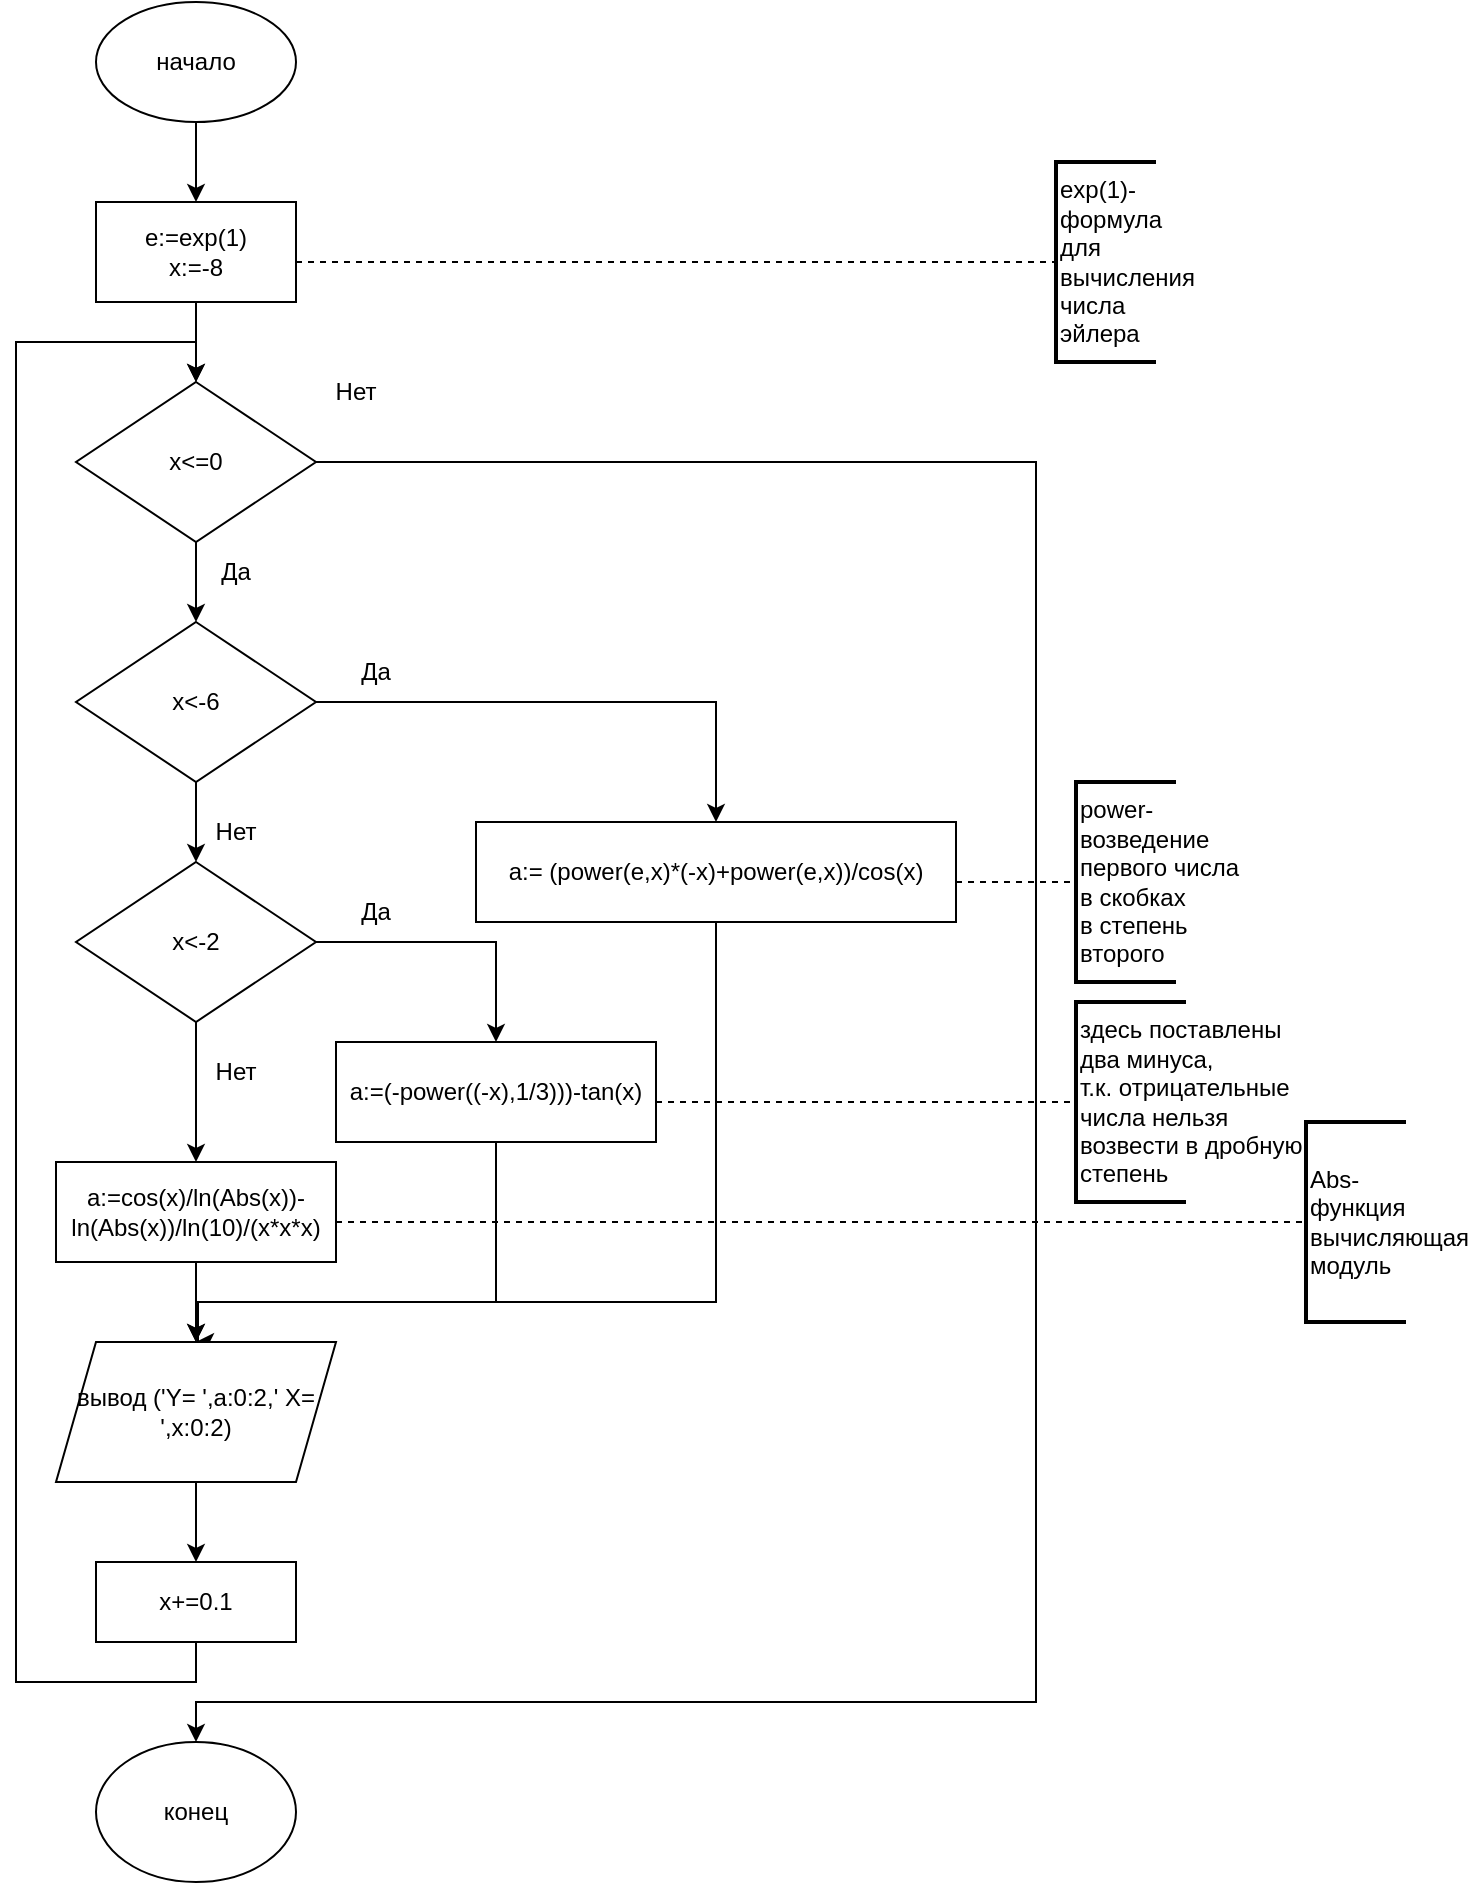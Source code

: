<mxfile version="24.8.3">
  <diagram name="Страница — 1" id="hh4A0wJz2RRrALVU2vpl">
    <mxGraphModel dx="1290" dy="575" grid="1" gridSize="10" guides="1" tooltips="1" connect="1" arrows="1" fold="1" page="1" pageScale="1" pageWidth="827" pageHeight="1169" math="0" shadow="0">
      <root>
        <mxCell id="0" />
        <mxCell id="1" parent="0" />
        <mxCell id="fuQ52Sqrd4eJMWJZdTTz-2" style="edgeStyle=orthogonalEdgeStyle;rounded=0;orthogonalLoop=1;jettySize=auto;html=1;" parent="1" source="fuQ52Sqrd4eJMWJZdTTz-1" edge="1">
          <mxGeometry relative="1" as="geometry">
            <mxPoint x="100" y="140" as="targetPoint" />
          </mxGeometry>
        </mxCell>
        <mxCell id="fuQ52Sqrd4eJMWJZdTTz-1" value="начало" style="ellipse;whiteSpace=wrap;html=1;" parent="1" vertex="1">
          <mxGeometry x="50" y="40" width="100" height="60" as="geometry" />
        </mxCell>
        <mxCell id="fuQ52Sqrd4eJMWJZdTTz-4" style="edgeStyle=orthogonalEdgeStyle;rounded=0;orthogonalLoop=1;jettySize=auto;html=1;" parent="1" source="fuQ52Sqrd4eJMWJZdTTz-3" target="fuQ52Sqrd4eJMWJZdTTz-5" edge="1">
          <mxGeometry relative="1" as="geometry">
            <mxPoint x="100" y="230" as="targetPoint" />
          </mxGeometry>
        </mxCell>
        <mxCell id="fuQ52Sqrd4eJMWJZdTTz-3" value="e:=exp(1)&lt;div&gt;x:=-8&lt;/div&gt;" style="rounded=0;whiteSpace=wrap;html=1;" parent="1" vertex="1">
          <mxGeometry x="50" y="140" width="100" height="50" as="geometry" />
        </mxCell>
        <mxCell id="fuQ52Sqrd4eJMWJZdTTz-6" style="edgeStyle=orthogonalEdgeStyle;rounded=0;orthogonalLoop=1;jettySize=auto;html=1;" parent="1" source="fuQ52Sqrd4eJMWJZdTTz-5" edge="1">
          <mxGeometry relative="1" as="geometry">
            <mxPoint x="100" y="350" as="targetPoint" />
          </mxGeometry>
        </mxCell>
        <mxCell id="fuQ52Sqrd4eJMWJZdTTz-7" style="edgeStyle=orthogonalEdgeStyle;rounded=0;orthogonalLoop=1;jettySize=auto;html=1;exitX=1;exitY=0.5;exitDx=0;exitDy=0;" parent="1" source="fuQ52Sqrd4eJMWJZdTTz-5" target="fuQ52Sqrd4eJMWJZdTTz-34" edge="1">
          <mxGeometry relative="1" as="geometry">
            <mxPoint x="100" y="900" as="targetPoint" />
            <Array as="points">
              <mxPoint x="520" y="270" />
              <mxPoint x="520" y="890" />
              <mxPoint x="100" y="890" />
            </Array>
          </mxGeometry>
        </mxCell>
        <mxCell id="fuQ52Sqrd4eJMWJZdTTz-5" value="x&amp;lt;=0" style="rhombus;whiteSpace=wrap;html=1;" parent="1" vertex="1">
          <mxGeometry x="40" y="230" width="120" height="80" as="geometry" />
        </mxCell>
        <mxCell id="fuQ52Sqrd4eJMWJZdTTz-9" value="Нет" style="text;html=1;align=center;verticalAlign=middle;whiteSpace=wrap;rounded=0;" parent="1" vertex="1">
          <mxGeometry x="150" y="220" width="60" height="30" as="geometry" />
        </mxCell>
        <mxCell id="fuQ52Sqrd4eJMWJZdTTz-10" value="Да" style="text;html=1;align=center;verticalAlign=middle;whiteSpace=wrap;rounded=0;" parent="1" vertex="1">
          <mxGeometry x="90" y="310" width="60" height="30" as="geometry" />
        </mxCell>
        <mxCell id="fuQ52Sqrd4eJMWJZdTTz-12" style="edgeStyle=orthogonalEdgeStyle;rounded=0;orthogonalLoop=1;jettySize=auto;html=1;" parent="1" source="fuQ52Sqrd4eJMWJZdTTz-11" target="fuQ52Sqrd4eJMWJZdTTz-20" edge="1">
          <mxGeometry relative="1" as="geometry">
            <mxPoint x="340" y="450" as="targetPoint" />
            <Array as="points">
              <mxPoint x="360" y="390" />
            </Array>
          </mxGeometry>
        </mxCell>
        <mxCell id="fuQ52Sqrd4eJMWJZdTTz-13" style="edgeStyle=orthogonalEdgeStyle;rounded=0;orthogonalLoop=1;jettySize=auto;html=1;" parent="1" source="fuQ52Sqrd4eJMWJZdTTz-11" target="fuQ52Sqrd4eJMWJZdTTz-14" edge="1">
          <mxGeometry relative="1" as="geometry">
            <mxPoint x="100" y="470" as="targetPoint" />
          </mxGeometry>
        </mxCell>
        <mxCell id="fuQ52Sqrd4eJMWJZdTTz-11" value="x&amp;lt;-6" style="rhombus;whiteSpace=wrap;html=1;" parent="1" vertex="1">
          <mxGeometry x="40" y="350" width="120" height="80" as="geometry" />
        </mxCell>
        <mxCell id="fuQ52Sqrd4eJMWJZdTTz-15" style="edgeStyle=orthogonalEdgeStyle;rounded=0;orthogonalLoop=1;jettySize=auto;html=1;exitX=1;exitY=0.5;exitDx=0;exitDy=0;entryX=0.5;entryY=0;entryDx=0;entryDy=0;" parent="1" source="fuQ52Sqrd4eJMWJZdTTz-14" target="fuQ52Sqrd4eJMWJZdTTz-19" edge="1">
          <mxGeometry relative="1" as="geometry">
            <mxPoint x="240" y="540" as="targetPoint" />
            <Array as="points">
              <mxPoint x="250" y="510" />
              <mxPoint x="250" y="540" />
            </Array>
          </mxGeometry>
        </mxCell>
        <mxCell id="fuQ52Sqrd4eJMWJZdTTz-16" style="edgeStyle=orthogonalEdgeStyle;rounded=0;orthogonalLoop=1;jettySize=auto;html=1;exitX=0.5;exitY=1;exitDx=0;exitDy=0;entryX=0.5;entryY=0;entryDx=0;entryDy=0;" parent="1" source="fuQ52Sqrd4eJMWJZdTTz-14" target="fuQ52Sqrd4eJMWJZdTTz-18" edge="1">
          <mxGeometry relative="1" as="geometry">
            <mxPoint x="100" y="590" as="targetPoint" />
          </mxGeometry>
        </mxCell>
        <mxCell id="fuQ52Sqrd4eJMWJZdTTz-14" value="x&amp;lt;-2" style="rhombus;whiteSpace=wrap;html=1;" parent="1" vertex="1">
          <mxGeometry x="40" y="470" width="120" height="80" as="geometry" />
        </mxCell>
        <mxCell id="fuQ52Sqrd4eJMWJZdTTz-23" style="edgeStyle=orthogonalEdgeStyle;rounded=0;orthogonalLoop=1;jettySize=auto;html=1;" parent="1" source="fuQ52Sqrd4eJMWJZdTTz-18" edge="1">
          <mxGeometry relative="1" as="geometry">
            <mxPoint x="100" y="710" as="targetPoint" />
          </mxGeometry>
        </mxCell>
        <mxCell id="fuQ52Sqrd4eJMWJZdTTz-18" value="a:=cos(x)/ln(Abs(x))-ln(Abs(x))/ln(10)/(x*x*x)" style="rounded=0;whiteSpace=wrap;html=1;" parent="1" vertex="1">
          <mxGeometry x="30" y="620" width="140" height="50" as="geometry" />
        </mxCell>
        <mxCell id="fuQ52Sqrd4eJMWJZdTTz-24" style="edgeStyle=orthogonalEdgeStyle;rounded=0;orthogonalLoop=1;jettySize=auto;html=1;entryX=0.5;entryY=0;entryDx=0;entryDy=0;" parent="1" source="fuQ52Sqrd4eJMWJZdTTz-19" target="fuQ52Sqrd4eJMWJZdTTz-25" edge="1">
          <mxGeometry relative="1" as="geometry">
            <mxPoint x="100" y="700" as="targetPoint" />
            <Array as="points">
              <mxPoint x="250" y="690" />
              <mxPoint x="101" y="690" />
            </Array>
          </mxGeometry>
        </mxCell>
        <mxCell id="fuQ52Sqrd4eJMWJZdTTz-19" value="a:=(-power((-x),1/3)))-tan(x)" style="rounded=0;whiteSpace=wrap;html=1;" parent="1" vertex="1">
          <mxGeometry x="170" y="560" width="160" height="50" as="geometry" />
        </mxCell>
        <mxCell id="fuQ52Sqrd4eJMWJZdTTz-22" style="edgeStyle=orthogonalEdgeStyle;rounded=0;orthogonalLoop=1;jettySize=auto;html=1;entryX=0.5;entryY=0;entryDx=0;entryDy=0;" parent="1" source="fuQ52Sqrd4eJMWJZdTTz-20" target="fuQ52Sqrd4eJMWJZdTTz-25" edge="1">
          <mxGeometry relative="1" as="geometry">
            <mxPoint x="360" y="720" as="targetPoint" />
            <Array as="points">
              <mxPoint x="360" y="690" />
              <mxPoint x="100" y="690" />
            </Array>
          </mxGeometry>
        </mxCell>
        <mxCell id="fuQ52Sqrd4eJMWJZdTTz-20" value="a:= (power(e,x)*(-x)+power(e,x))/cos(x)" style="rounded=0;whiteSpace=wrap;html=1;" parent="1" vertex="1">
          <mxGeometry x="240" y="450" width="240" height="50" as="geometry" />
        </mxCell>
        <mxCell id="fuQ52Sqrd4eJMWJZdTTz-27" style="edgeStyle=orthogonalEdgeStyle;rounded=0;orthogonalLoop=1;jettySize=auto;html=1;" parent="1" source="fuQ52Sqrd4eJMWJZdTTz-25" target="fuQ52Sqrd4eJMWJZdTTz-28" edge="1">
          <mxGeometry relative="1" as="geometry">
            <mxPoint x="100" y="820" as="targetPoint" />
          </mxGeometry>
        </mxCell>
        <mxCell id="fuQ52Sqrd4eJMWJZdTTz-25" value="вывод (&#39;Y= &#39;,a:0:2,&#39; X= &#39;,x:0:2)" style="shape=parallelogram;perimeter=parallelogramPerimeter;whiteSpace=wrap;html=1;fixedSize=1;" parent="1" vertex="1">
          <mxGeometry x="30" y="710" width="140" height="70" as="geometry" />
        </mxCell>
        <mxCell id="fuQ52Sqrd4eJMWJZdTTz-30" style="edgeStyle=orthogonalEdgeStyle;rounded=0;orthogonalLoop=1;jettySize=auto;html=1;exitX=0.5;exitY=1;exitDx=0;exitDy=0;entryX=0.5;entryY=0;entryDx=0;entryDy=0;" parent="1" source="fuQ52Sqrd4eJMWJZdTTz-28" target="fuQ52Sqrd4eJMWJZdTTz-5" edge="1">
          <mxGeometry relative="1" as="geometry">
            <mxPoint y="210" as="targetPoint" />
            <Array as="points">
              <mxPoint x="100" y="880" />
              <mxPoint x="10" y="880" />
              <mxPoint x="10" y="210" />
              <mxPoint x="100" y="210" />
            </Array>
          </mxGeometry>
        </mxCell>
        <mxCell id="fuQ52Sqrd4eJMWJZdTTz-28" value="x+=0.1" style="rounded=0;whiteSpace=wrap;html=1;" parent="1" vertex="1">
          <mxGeometry x="50" y="820" width="100" height="40" as="geometry" />
        </mxCell>
        <mxCell id="fuQ52Sqrd4eJMWJZdTTz-34" value="конец" style="ellipse;whiteSpace=wrap;html=1;" parent="1" vertex="1">
          <mxGeometry x="50" y="910" width="100" height="70" as="geometry" />
        </mxCell>
        <mxCell id="fuQ52Sqrd4eJMWJZdTTz-35" value="" style="endArrow=none;dashed=1;html=1;rounded=0;" parent="1" edge="1">
          <mxGeometry width="50" height="50" relative="1" as="geometry">
            <mxPoint x="150" y="170" as="sourcePoint" />
            <mxPoint x="530" y="170" as="targetPoint" />
          </mxGeometry>
        </mxCell>
        <mxCell id="fuQ52Sqrd4eJMWJZdTTz-36" value="exp(1)-&lt;div&gt;формула&lt;/div&gt;&lt;div&gt;для&amp;nbsp;&lt;/div&gt;&lt;div&gt;вычисления&lt;/div&gt;&lt;div&gt;числа&lt;/div&gt;&lt;div&gt;эйлера&lt;/div&gt;" style="strokeWidth=2;html=1;shape=mxgraph.flowchart.annotation_1;align=left;pointerEvents=1;" parent="1" vertex="1">
          <mxGeometry x="530" y="120" width="50" height="100" as="geometry" />
        </mxCell>
        <mxCell id="fuQ52Sqrd4eJMWJZdTTz-37" value="" style="endArrow=none;dashed=1;html=1;rounded=0;" parent="1" target="fuQ52Sqrd4eJMWJZdTTz-38" edge="1">
          <mxGeometry width="50" height="50" relative="1" as="geometry">
            <mxPoint x="480" y="480" as="sourcePoint" />
            <mxPoint x="550" y="480" as="targetPoint" />
          </mxGeometry>
        </mxCell>
        <mxCell id="fuQ52Sqrd4eJMWJZdTTz-38" value="power-&lt;div&gt;возведение&lt;/div&gt;&lt;div&gt;первого числа&amp;nbsp;&lt;/div&gt;&lt;div&gt;в скобках&lt;/div&gt;&lt;div&gt;в степень&lt;/div&gt;&lt;div&gt;второго&lt;/div&gt;" style="strokeWidth=2;html=1;shape=mxgraph.flowchart.annotation_1;align=left;pointerEvents=1;" parent="1" vertex="1">
          <mxGeometry x="540" y="430" width="50" height="100" as="geometry" />
        </mxCell>
        <mxCell id="fuQ52Sqrd4eJMWJZdTTz-39" value="" style="endArrow=none;dashed=1;html=1;rounded=0;" parent="1" target="fuQ52Sqrd4eJMWJZdTTz-40" edge="1">
          <mxGeometry width="50" height="50" relative="1" as="geometry">
            <mxPoint x="330" y="590" as="sourcePoint" />
            <mxPoint x="540" y="590" as="targetPoint" />
          </mxGeometry>
        </mxCell>
        <mxCell id="fuQ52Sqrd4eJMWJZdTTz-40" value="здесь поставлены&amp;nbsp;&lt;div&gt;два минуса,&lt;/div&gt;&lt;div&gt;т.к. отрицательные&lt;/div&gt;&lt;div&gt;числа нельзя&lt;/div&gt;&lt;div&gt;возвести в дробную&amp;nbsp;&lt;/div&gt;&lt;div&gt;степень&lt;/div&gt;" style="strokeWidth=2;html=1;shape=mxgraph.flowchart.annotation_1;align=left;pointerEvents=1;" parent="1" vertex="1">
          <mxGeometry x="540" y="540" width="55" height="100" as="geometry" />
        </mxCell>
        <mxCell id="fuQ52Sqrd4eJMWJZdTTz-41" value="" style="endArrow=none;dashed=1;html=1;rounded=0;" parent="1" target="fuQ52Sqrd4eJMWJZdTTz-42" edge="1">
          <mxGeometry width="50" height="50" relative="1" as="geometry">
            <mxPoint x="170" y="650" as="sourcePoint" />
            <mxPoint x="680" y="650" as="targetPoint" />
          </mxGeometry>
        </mxCell>
        <mxCell id="fuQ52Sqrd4eJMWJZdTTz-42" value="Abs-&lt;div&gt;функция&lt;/div&gt;&lt;div&gt;вычисляющая&amp;nbsp;&lt;/div&gt;&lt;div&gt;модуль&lt;/div&gt;" style="strokeWidth=2;html=1;shape=mxgraph.flowchart.annotation_1;align=left;pointerEvents=1;" parent="1" vertex="1">
          <mxGeometry x="655" y="600" width="50" height="100" as="geometry" />
        </mxCell>
        <mxCell id="fuQ52Sqrd4eJMWJZdTTz-43" value="Да" style="text;html=1;align=center;verticalAlign=middle;whiteSpace=wrap;rounded=0;" parent="1" vertex="1">
          <mxGeometry x="160" y="360" width="60" height="30" as="geometry" />
        </mxCell>
        <mxCell id="fuQ52Sqrd4eJMWJZdTTz-44" value="Да" style="text;html=1;align=center;verticalAlign=middle;whiteSpace=wrap;rounded=0;" parent="1" vertex="1">
          <mxGeometry x="160" y="480" width="60" height="30" as="geometry" />
        </mxCell>
        <mxCell id="fuQ52Sqrd4eJMWJZdTTz-45" value="Нет" style="text;html=1;align=center;verticalAlign=middle;whiteSpace=wrap;rounded=0;" parent="1" vertex="1">
          <mxGeometry x="90" y="440" width="60" height="30" as="geometry" />
        </mxCell>
        <mxCell id="fuQ52Sqrd4eJMWJZdTTz-46" value="Нет" style="text;html=1;align=center;verticalAlign=middle;whiteSpace=wrap;rounded=0;" parent="1" vertex="1">
          <mxGeometry x="90" y="560" width="60" height="30" as="geometry" />
        </mxCell>
      </root>
    </mxGraphModel>
  </diagram>
</mxfile>
